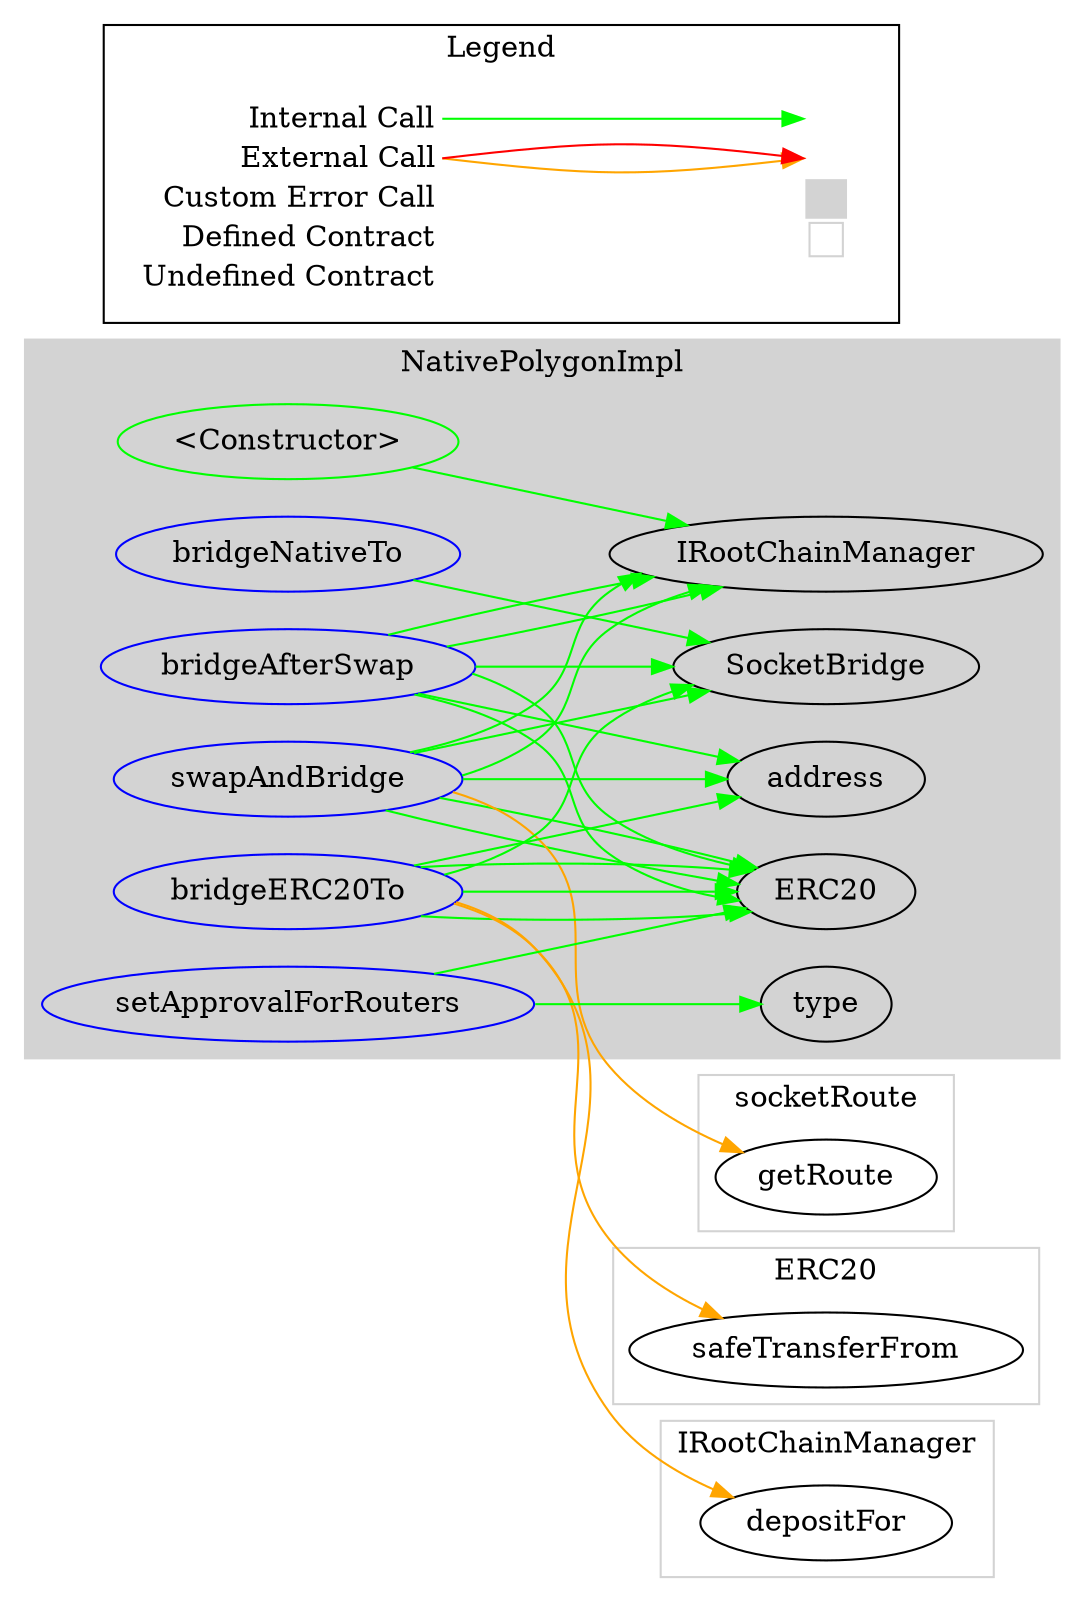 digraph G {
  graph [ ratio = "auto", page = "100", compound =true ];
subgraph "clusterNativePolygonImpl" {
  graph [ label = "NativePolygonImpl", color = "lightgray", style = "filled", bgcolor = "lightgray" ];
  "NativePolygonImpl.<Constructor>" [ label = "<Constructor>", color = "green" ];
  "NativePolygonImpl.bridgeAfterSwap" [ label = "bridgeAfterSwap", color = "blue" ];
  "NativePolygonImpl.swapAndBridge" [ label = "swapAndBridge", color = "blue" ];
  "NativePolygonImpl.bridgeERC20To" [ label = "bridgeERC20To", color = "blue" ];
  "NativePolygonImpl.bridgeNativeTo" [ label = "bridgeNativeTo", color = "blue" ];
  "NativePolygonImpl.setApprovalForRouters" [ label = "setApprovalForRouters", color = "blue" ];
  "NativePolygonImpl.IRootChainManager" [ label = "IRootChainManager" ];
  "NativePolygonImpl.ERC20" [ label = "ERC20" ];
  "NativePolygonImpl.address" [ label = "address" ];
  "NativePolygonImpl.SocketBridge" [ label = "SocketBridge" ];
  "NativePolygonImpl.type" [ label = "type" ];
}

subgraph "clustersocketRoute" {
  graph [ label = "socketRoute", color = "lightgray" ];
  "socketRoute.getRoute" [ label = "getRoute" ];
}

subgraph "clusterERC20" {
  graph [ label = "ERC20", color = "lightgray" ];
  "ERC20.safeTransferFrom" [ label = "safeTransferFrom" ];
}

subgraph "clusterIRootChainManager" {
  graph [ label = "IRootChainManager", color = "lightgray" ];
  "IRootChainManager.depositFor" [ label = "depositFor" ];
}

  "NativePolygonImpl.<Constructor>";
  "NativePolygonImpl.IRootChainManager";
  "NativePolygonImpl.bridgeAfterSwap";
  "NativePolygonImpl.ERC20";
  "NativePolygonImpl.address";
  "NativePolygonImpl.SocketBridge";
  "NativePolygonImpl.swapAndBridge";
  "socketRoute.getRoute";
  "NativePolygonImpl.bridgeERC20To";
  "ERC20.safeTransferFrom";
  "IRootChainManager.depositFor";
  "NativePolygonImpl.bridgeNativeTo";
  "NativePolygonImpl.setApprovalForRouters";
  "NativePolygonImpl.type";
  "NativePolygonImpl.<Constructor>" -> "NativePolygonImpl.IRootChainManager" [ color = "green" ];
  "NativePolygonImpl.bridgeAfterSwap" -> "NativePolygonImpl.IRootChainManager" [ color = "green" ];
  "NativePolygonImpl.bridgeAfterSwap" -> "NativePolygonImpl.ERC20" [ color = "green" ];
  "NativePolygonImpl.bridgeAfterSwap" -> "NativePolygonImpl.address" [ color = "green" ];
  "NativePolygonImpl.bridgeAfterSwap" -> "NativePolygonImpl.ERC20" [ color = "green" ];
  "NativePolygonImpl.bridgeAfterSwap" -> "NativePolygonImpl.IRootChainManager" [ color = "green" ];
  "NativePolygonImpl.bridgeAfterSwap" -> "NativePolygonImpl.SocketBridge" [ color = "green" ];
  "NativePolygonImpl.swapAndBridge" -> "socketRoute.getRoute" [ color = "orange" ];
  "NativePolygonImpl.swapAndBridge" -> "NativePolygonImpl.IRootChainManager" [ color = "green" ];
  "NativePolygonImpl.swapAndBridge" -> "NativePolygonImpl.ERC20" [ color = "green" ];
  "NativePolygonImpl.swapAndBridge" -> "NativePolygonImpl.address" [ color = "green" ];
  "NativePolygonImpl.swapAndBridge" -> "NativePolygonImpl.ERC20" [ color = "green" ];
  "NativePolygonImpl.swapAndBridge" -> "NativePolygonImpl.IRootChainManager" [ color = "green" ];
  "NativePolygonImpl.swapAndBridge" -> "NativePolygonImpl.SocketBridge" [ color = "green" ];
  "NativePolygonImpl.bridgeERC20To" -> "NativePolygonImpl.ERC20" [ color = "green" ];
  "NativePolygonImpl.bridgeERC20To" -> "ERC20.safeTransferFrom" [ color = "orange" ];
  "NativePolygonImpl.bridgeERC20To" -> "NativePolygonImpl.ERC20" [ color = "green" ];
  "NativePolygonImpl.bridgeERC20To" -> "NativePolygonImpl.address" [ color = "green" ];
  "NativePolygonImpl.bridgeERC20To" -> "NativePolygonImpl.ERC20" [ color = "green" ];
  "NativePolygonImpl.bridgeERC20To" -> "IRootChainManager.depositFor" [ color = "orange" ];
  "NativePolygonImpl.bridgeERC20To" -> "NativePolygonImpl.SocketBridge" [ color = "green" ];
  "NativePolygonImpl.bridgeNativeTo" -> "NativePolygonImpl.SocketBridge" [ color = "green" ];
  "NativePolygonImpl.setApprovalForRouters" -> "NativePolygonImpl.ERC20" [ color = "green" ];
  "NativePolygonImpl.setApprovalForRouters" -> "NativePolygonImpl.type" [ color = "green" ];


rankdir=LR
node [shape=plaintext]
subgraph cluster_01 { 
label = "Legend";
key [label=<<table border="0" cellpadding="2" cellspacing="0" cellborder="0">
  <tr><td align="right" port="i1">Internal Call</td></tr>
  <tr><td align="right" port="i2">External Call</td></tr>
  <tr><td align="right" port="i2">Custom Error Call</td></tr>
  <tr><td align="right" port="i3">Defined Contract</td></tr>
  <tr><td align="right" port="i4">Undefined Contract</td></tr>
  </table>>]
key2 [label=<<table border="0" cellpadding="2" cellspacing="0" cellborder="0">
  <tr><td port="i1">&nbsp;&nbsp;&nbsp;</td></tr>
  <tr><td port="i2">&nbsp;&nbsp;&nbsp;</td></tr>
  <tr><td port="i3" bgcolor="lightgray">&nbsp;&nbsp;&nbsp;</td></tr>
  <tr><td port="i4">
    <table border="1" cellborder="0" cellspacing="0" cellpadding="7" color="lightgray">
      <tr>
       <td></td>
      </tr>
     </table>
  </td></tr>
  </table>>]
key:i1:e -> key2:i1:w [color="green"]
key:i2:e -> key2:i2:w [color="orange"]
key:i2:e -> key2:i2:w [color="red"]
}
}

